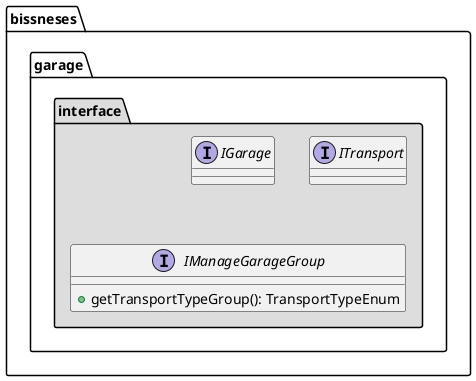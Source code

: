 @startuml
    !startsub interface
        package bissneses.garage.interface #DDDDDD {
            interface IGarage
            interface ITransport
            interface IManageGarageGroup{
                +getTransportTypeGroup(): TransportTypeEnum
            }
        }
    !endsub
@enduml